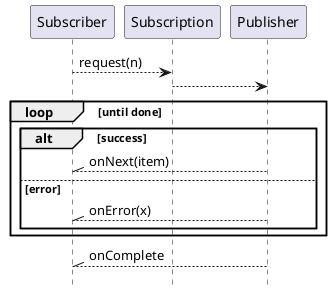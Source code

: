 @startuml
hide footbox

Subscriber --> Subscription : request(n)
Subscription --> Publisher


loop until done
    alt success
        Publisher --\\ Subscriber : onNext(item)
    else error
        Publisher --\\ Subscriber : onError(x)
    end
end
Publisher --\\ Subscriber : onComplete
@enduml
